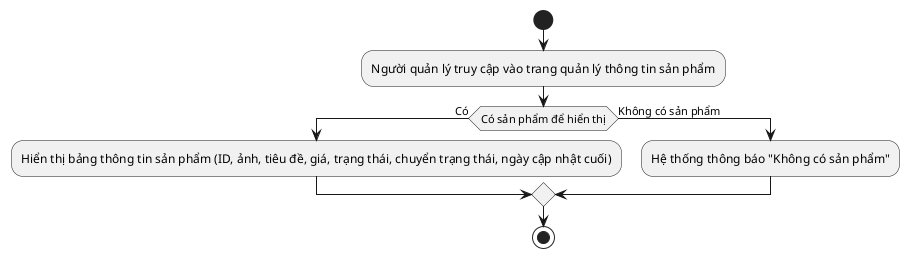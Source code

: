 @startuml
start

:Người quản lý truy cập vào trang quản lý thông tin sản phẩm;
if (Có sản phẩm để hiển thị) then (Có)
    :Hiển thị bảng thông tin sản phẩm (ID, ảnh, tiêu đề, giá, trạng thái, chuyển trạng thái, ngày cập nhật cuối);
else (Không có sản phẩm)
    :Hệ thống thông báo "Không có sản phẩm";
endif

stop
@enduml
